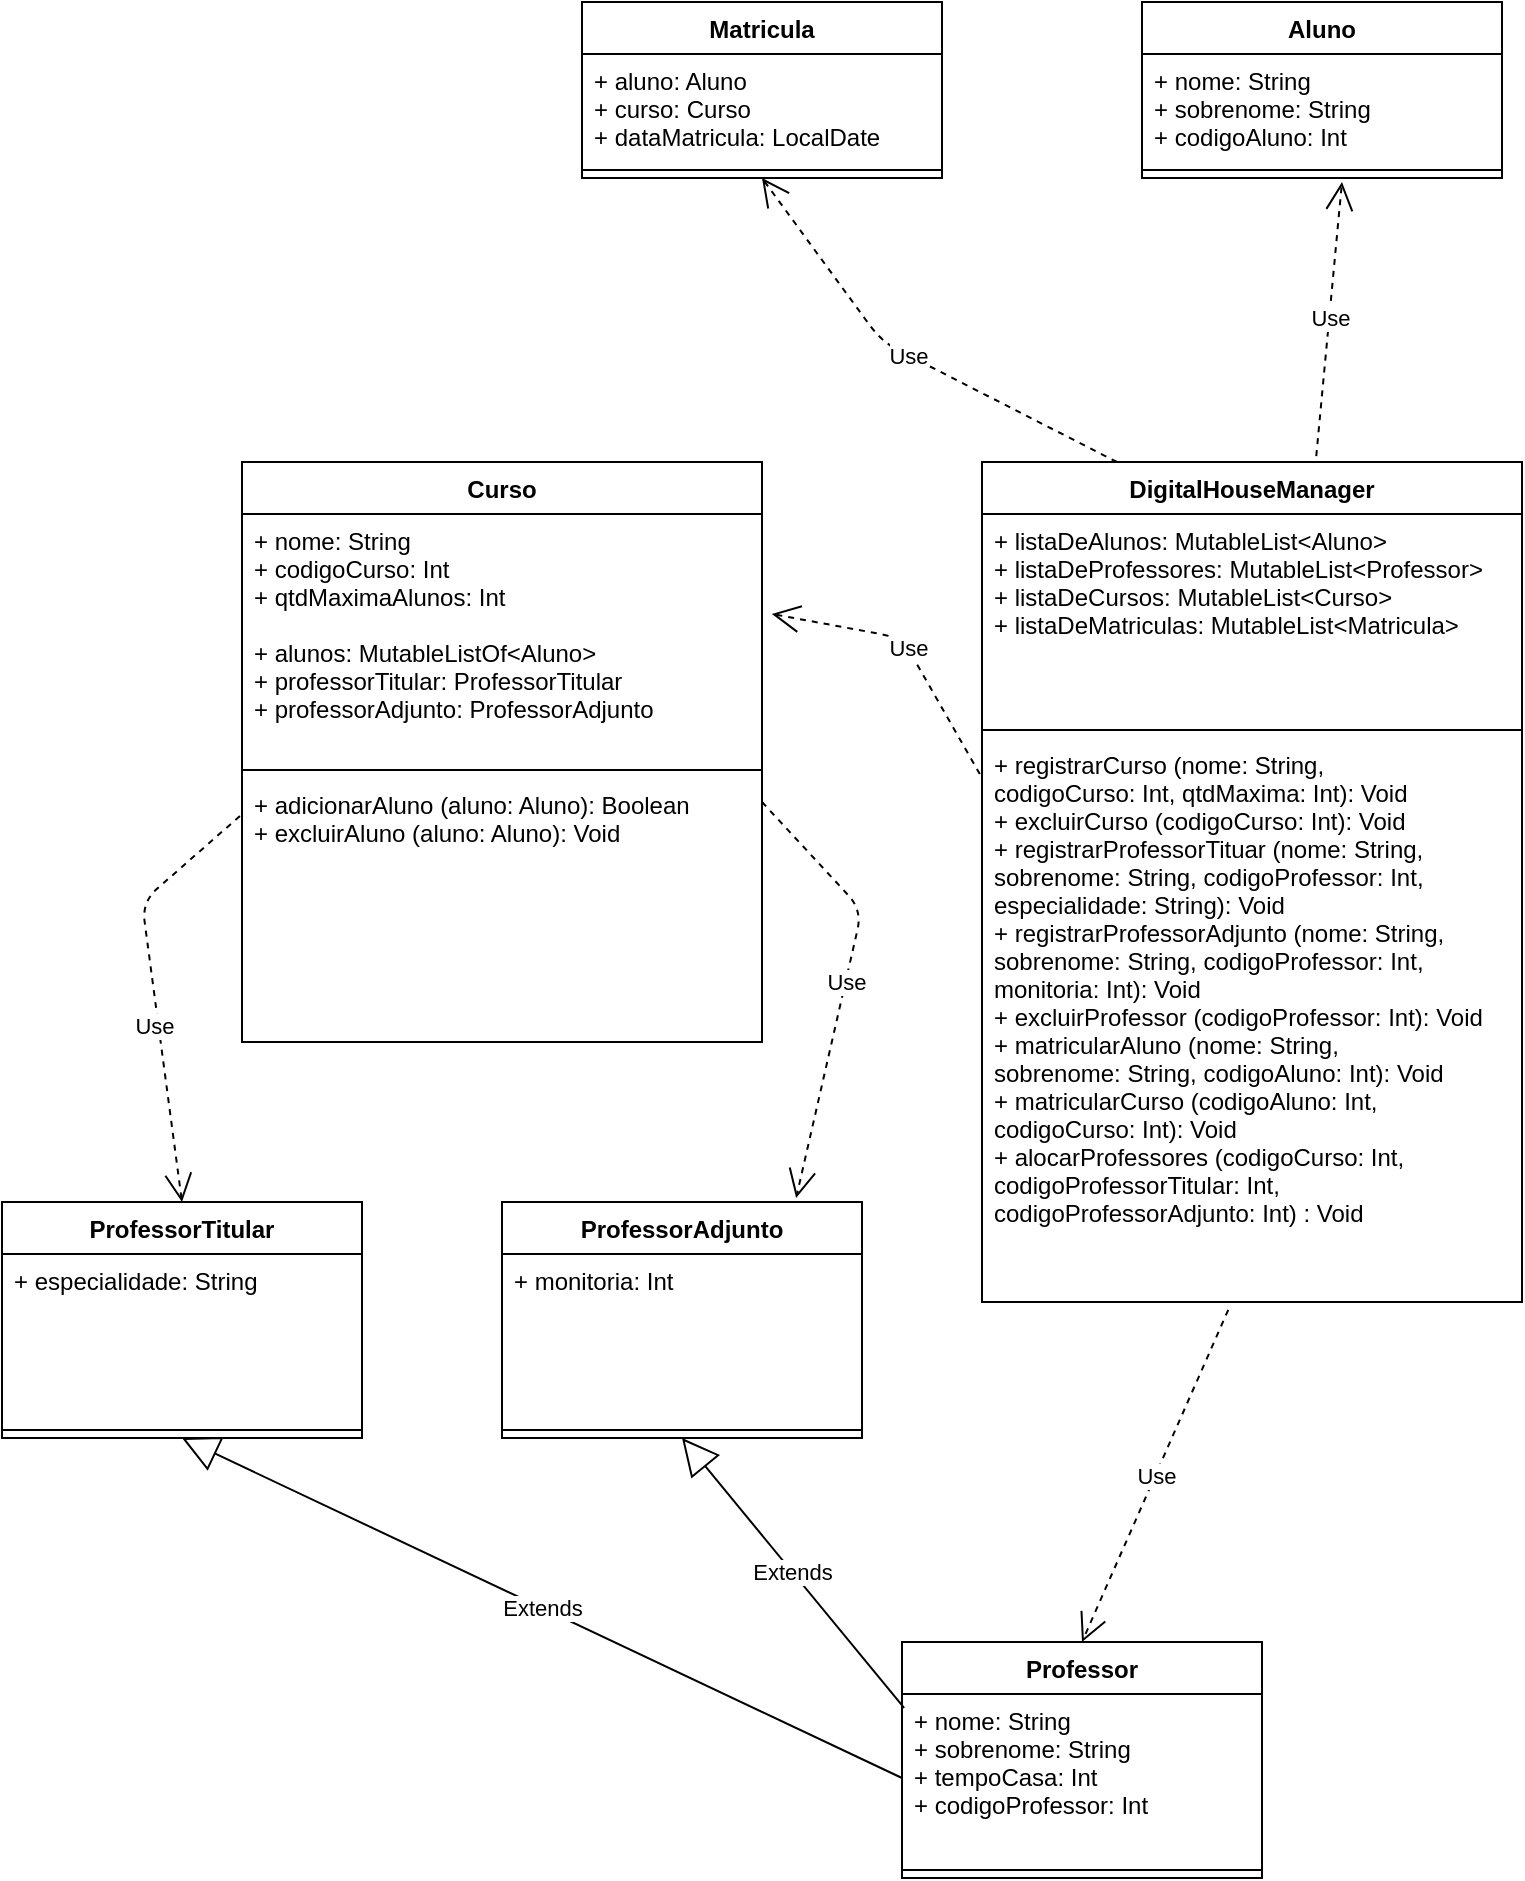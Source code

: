 <mxfile version="13.7.5" type="device"><diagram id="DKth6YePcc6uCm5fm2U_" name="Page-1"><mxGraphModel dx="1108" dy="450" grid="1" gridSize="10" guides="1" tooltips="1" connect="1" arrows="1" fold="1" page="1" pageScale="1" pageWidth="827" pageHeight="1169" math="0" shadow="0"><root><mxCell id="0"/><mxCell id="1" parent="0"/><mxCell id="MS2eWC40u6hir84jcnFX-5" value="Curso" style="swimlane;fontStyle=1;align=center;verticalAlign=top;childLayout=stackLayout;horizontal=1;startSize=26;horizontalStack=0;resizeParent=1;resizeParentMax=0;resizeLast=0;collapsible=1;marginBottom=0;" parent="1" vertex="1"><mxGeometry x="170" y="250" width="260" height="290" as="geometry"/></mxCell><mxCell id="MS2eWC40u6hir84jcnFX-6" value="+ nome: String&#10;+ codigoCurso: Int&#10;+ qtdMaximaAlunos: Int&#10;&#10;+ alunos: MutableListOf&lt;Aluno&gt;&#10;+ professorTitular: ProfessorTitular&#10;+ professorAdjunto: ProfessorAdjunto&#10;" style="text;strokeColor=none;fillColor=none;align=left;verticalAlign=top;spacingLeft=4;spacingRight=4;overflow=hidden;rotatable=0;points=[[0,0.5],[1,0.5]];portConstraint=eastwest;" parent="MS2eWC40u6hir84jcnFX-5" vertex="1"><mxGeometry y="26" width="260" height="124" as="geometry"/></mxCell><mxCell id="MS2eWC40u6hir84jcnFX-7" value="" style="line;strokeWidth=1;fillColor=none;align=left;verticalAlign=middle;spacingTop=-1;spacingLeft=3;spacingRight=3;rotatable=0;labelPosition=right;points=[];portConstraint=eastwest;" parent="MS2eWC40u6hir84jcnFX-5" vertex="1"><mxGeometry y="150" width="260" height="8" as="geometry"/></mxCell><mxCell id="MS2eWC40u6hir84jcnFX-8" value="+ adicionarAluno (aluno: Aluno): Boolean&#10;+ excluirAluno (aluno: Aluno): Void" style="text;strokeColor=none;fillColor=none;align=left;verticalAlign=top;spacingLeft=4;spacingRight=4;overflow=hidden;rotatable=0;points=[[0,0.5],[1,0.5]];portConstraint=eastwest;" parent="MS2eWC40u6hir84jcnFX-5" vertex="1"><mxGeometry y="158" width="260" height="132" as="geometry"/></mxCell><mxCell id="MS2eWC40u6hir84jcnFX-1" value="Aluno" style="swimlane;fontStyle=1;align=center;verticalAlign=top;childLayout=stackLayout;horizontal=1;startSize=26;horizontalStack=0;resizeParent=1;resizeParentMax=0;resizeLast=0;collapsible=1;marginBottom=0;" parent="1" vertex="1"><mxGeometry x="620" y="20" width="180" height="88" as="geometry"/></mxCell><mxCell id="MS2eWC40u6hir84jcnFX-2" value="+ nome: String&#10;+ sobrenome: String&#10;+ codigoAluno: Int" style="text;strokeColor=none;fillColor=none;align=left;verticalAlign=top;spacingLeft=4;spacingRight=4;overflow=hidden;rotatable=0;points=[[0,0.5],[1,0.5]];portConstraint=eastwest;" parent="MS2eWC40u6hir84jcnFX-1" vertex="1"><mxGeometry y="26" width="180" height="54" as="geometry"/></mxCell><mxCell id="MS2eWC40u6hir84jcnFX-3" value="" style="line;strokeWidth=1;fillColor=none;align=left;verticalAlign=middle;spacingTop=-1;spacingLeft=3;spacingRight=3;rotatable=0;labelPosition=right;points=[];portConstraint=eastwest;" parent="MS2eWC40u6hir84jcnFX-1" vertex="1"><mxGeometry y="80" width="180" height="8" as="geometry"/></mxCell><mxCell id="MS2eWC40u6hir84jcnFX-21" value="Matricula" style="swimlane;fontStyle=1;align=center;verticalAlign=top;childLayout=stackLayout;horizontal=1;startSize=26;horizontalStack=0;resizeParent=1;resizeParentMax=0;resizeLast=0;collapsible=1;marginBottom=0;" parent="1" vertex="1"><mxGeometry x="340" y="20" width="180" height="88" as="geometry"/></mxCell><mxCell id="MS2eWC40u6hir84jcnFX-22" value="+ aluno: Aluno&#10;+ curso: Curso&#10;+ dataMatricula: LocalDate" style="text;strokeColor=none;fillColor=none;align=left;verticalAlign=top;spacingLeft=4;spacingRight=4;overflow=hidden;rotatable=0;points=[[0,0.5],[1,0.5]];portConstraint=eastwest;" parent="MS2eWC40u6hir84jcnFX-21" vertex="1"><mxGeometry y="26" width="180" height="54" as="geometry"/></mxCell><mxCell id="MS2eWC40u6hir84jcnFX-23" value="" style="line;strokeWidth=1;fillColor=none;align=left;verticalAlign=middle;spacingTop=-1;spacingLeft=3;spacingRight=3;rotatable=0;labelPosition=right;points=[];portConstraint=eastwest;" parent="MS2eWC40u6hir84jcnFX-21" vertex="1"><mxGeometry y="80" width="180" height="8" as="geometry"/></mxCell><mxCell id="MS2eWC40u6hir84jcnFX-13" value="ProfessorTitular" style="swimlane;fontStyle=1;align=center;verticalAlign=top;childLayout=stackLayout;horizontal=1;startSize=26;horizontalStack=0;resizeParent=1;resizeParentMax=0;resizeLast=0;collapsible=1;marginBottom=0;" parent="1" vertex="1"><mxGeometry x="50" y="620" width="180" height="118" as="geometry"/></mxCell><mxCell id="MS2eWC40u6hir84jcnFX-14" value="+ especialidade: String" style="text;strokeColor=none;fillColor=none;align=left;verticalAlign=top;spacingLeft=4;spacingRight=4;overflow=hidden;rotatable=0;points=[[0,0.5],[1,0.5]];portConstraint=eastwest;" parent="MS2eWC40u6hir84jcnFX-13" vertex="1"><mxGeometry y="26" width="180" height="84" as="geometry"/></mxCell><mxCell id="MS2eWC40u6hir84jcnFX-15" value="" style="line;strokeWidth=1;fillColor=none;align=left;verticalAlign=middle;spacingTop=-1;spacingLeft=3;spacingRight=3;rotatable=0;labelPosition=right;points=[];portConstraint=eastwest;" parent="MS2eWC40u6hir84jcnFX-13" vertex="1"><mxGeometry y="110" width="180" height="8" as="geometry"/></mxCell><mxCell id="MS2eWC40u6hir84jcnFX-17" value="ProfessorAdjunto" style="swimlane;fontStyle=1;align=center;verticalAlign=top;childLayout=stackLayout;horizontal=1;startSize=26;horizontalStack=0;resizeParent=1;resizeParentMax=0;resizeLast=0;collapsible=1;marginBottom=0;" parent="1" vertex="1"><mxGeometry x="300" y="620" width="180" height="118" as="geometry"/></mxCell><mxCell id="MS2eWC40u6hir84jcnFX-18" value="+ monitoria: Int" style="text;strokeColor=none;fillColor=none;align=left;verticalAlign=top;spacingLeft=4;spacingRight=4;overflow=hidden;rotatable=0;points=[[0,0.5],[1,0.5]];portConstraint=eastwest;" parent="MS2eWC40u6hir84jcnFX-17" vertex="1"><mxGeometry y="26" width="180" height="84" as="geometry"/></mxCell><mxCell id="MS2eWC40u6hir84jcnFX-19" value="" style="line;strokeWidth=1;fillColor=none;align=left;verticalAlign=middle;spacingTop=-1;spacingLeft=3;spacingRight=3;rotatable=0;labelPosition=right;points=[];portConstraint=eastwest;" parent="MS2eWC40u6hir84jcnFX-17" vertex="1"><mxGeometry y="110" width="180" height="8" as="geometry"/></mxCell><mxCell id="MS2eWC40u6hir84jcnFX-26" value="DigitalHouseManager" style="swimlane;fontStyle=1;align=center;verticalAlign=top;childLayout=stackLayout;horizontal=1;startSize=26;horizontalStack=0;resizeParent=1;resizeParentMax=0;resizeLast=0;collapsible=1;marginBottom=0;" parent="1" vertex="1"><mxGeometry x="540" y="250" width="270" height="420" as="geometry"/></mxCell><mxCell id="MS2eWC40u6hir84jcnFX-27" value="+ listaDeAlunos: MutableList&lt;Aluno&gt;&#10;+ listaDeProfessores: MutableList&lt;Professor&gt;&#10;+ listaDeCursos: MutableList&lt;Curso&gt;&#10;+ listaDeMatriculas: MutableList&lt;Matricula&gt;" style="text;strokeColor=none;fillColor=none;align=left;verticalAlign=top;spacingLeft=4;spacingRight=4;overflow=hidden;rotatable=0;points=[[0,0.5],[1,0.5]];portConstraint=eastwest;" parent="MS2eWC40u6hir84jcnFX-26" vertex="1"><mxGeometry y="26" width="270" height="104" as="geometry"/></mxCell><mxCell id="MS2eWC40u6hir84jcnFX-28" value="" style="line;strokeWidth=1;fillColor=none;align=left;verticalAlign=middle;spacingTop=-1;spacingLeft=3;spacingRight=3;rotatable=0;labelPosition=right;points=[];portConstraint=eastwest;" parent="MS2eWC40u6hir84jcnFX-26" vertex="1"><mxGeometry y="130" width="270" height="8" as="geometry"/></mxCell><mxCell id="MS2eWC40u6hir84jcnFX-29" value="+ registrarCurso (nome: String, &#10;codigoCurso: Int, qtdMaxima: Int): Void&#10;+ excluirCurso (codigoCurso: Int): Void&#10;+ registrarProfessorTituar (nome: String, &#10;sobrenome: String, codigoProfessor: Int, &#10;especialidade: String): Void&#10;+ registrarProfessorAdjunto (nome: String, &#10;sobrenome: String, codigoProfessor: Int, &#10;monitoria: Int): Void&#10;+ excluirProfessor (codigoProfessor: Int): Void&#10;+ matricularAluno (nome: String, &#10;sobrenome: String, codigoAluno: Int): Void&#10;+ matricularCurso (codigoAluno: Int, &#10;codigoCurso: Int): Void&#10;+ alocarProfessores (codigoCurso: Int,&#10;codigoProfessorTitular: Int, &#10;codigoProfessorAdjunto: Int) : Void&#10;&#10;" style="text;strokeColor=none;fillColor=none;align=left;verticalAlign=top;spacingLeft=4;spacingRight=4;overflow=hidden;rotatable=0;points=[[0,0.5],[1,0.5]];portConstraint=eastwest;" parent="MS2eWC40u6hir84jcnFX-26" vertex="1"><mxGeometry y="138" width="270" height="282" as="geometry"/></mxCell><mxCell id="MS2eWC40u6hir84jcnFX-9" value="Professor" style="swimlane;fontStyle=1;align=center;verticalAlign=top;childLayout=stackLayout;horizontal=1;startSize=26;horizontalStack=0;resizeParent=1;resizeParentMax=0;resizeLast=0;collapsible=1;marginBottom=0;" parent="1" vertex="1"><mxGeometry x="500" y="840" width="180" height="118" as="geometry"/></mxCell><mxCell id="MS2eWC40u6hir84jcnFX-10" value="+ nome: String&#10;+ sobrenome: String&#10;+ tempoCasa: Int&#10;+ codigoProfessor: Int" style="text;strokeColor=none;fillColor=none;align=left;verticalAlign=top;spacingLeft=4;spacingRight=4;overflow=hidden;rotatable=0;points=[[0,0.5],[1,0.5]];portConstraint=eastwest;" parent="MS2eWC40u6hir84jcnFX-9" vertex="1"><mxGeometry y="26" width="180" height="84" as="geometry"/></mxCell><mxCell id="MS2eWC40u6hir84jcnFX-11" value="" style="line;strokeWidth=1;fillColor=none;align=left;verticalAlign=middle;spacingTop=-1;spacingLeft=3;spacingRight=3;rotatable=0;labelPosition=right;points=[];portConstraint=eastwest;" parent="MS2eWC40u6hir84jcnFX-9" vertex="1"><mxGeometry y="110" width="180" height="8" as="geometry"/></mxCell><mxCell id="lnihaPaRevWyQpVwv6LL-1" value="Extends" style="endArrow=block;endSize=16;endFill=0;html=1;entryX=0.5;entryY=1;entryDx=0;entryDy=0;exitX=0;exitY=0.5;exitDx=0;exitDy=0;" edge="1" parent="1" source="MS2eWC40u6hir84jcnFX-10" target="MS2eWC40u6hir84jcnFX-13"><mxGeometry width="160" relative="1" as="geometry"><mxPoint x="450" y="680" as="sourcePoint"/><mxPoint x="610" y="680" as="targetPoint"/></mxGeometry></mxCell><mxCell id="lnihaPaRevWyQpVwv6LL-2" value="Extends" style="endArrow=block;endSize=16;endFill=0;html=1;entryX=0.5;entryY=1;entryDx=0;entryDy=0;exitX=0.006;exitY=0.083;exitDx=0;exitDy=0;exitPerimeter=0;" edge="1" parent="1" source="MS2eWC40u6hir84jcnFX-10" target="MS2eWC40u6hir84jcnFX-17"><mxGeometry width="160" relative="1" as="geometry"><mxPoint x="450" y="760" as="sourcePoint"/><mxPoint x="610" y="760" as="targetPoint"/></mxGeometry></mxCell><mxCell id="lnihaPaRevWyQpVwv6LL-3" value="Use" style="endArrow=open;endSize=12;dashed=1;html=1;exitX=-0.004;exitY=0.144;exitDx=0;exitDy=0;exitPerimeter=0;entryX=0.5;entryY=0;entryDx=0;entryDy=0;" edge="1" parent="1" source="MS2eWC40u6hir84jcnFX-8" target="MS2eWC40u6hir84jcnFX-13"><mxGeometry x="0.174" y="-2" width="160" relative="1" as="geometry"><mxPoint x="450" y="560" as="sourcePoint"/><mxPoint x="610" y="560" as="targetPoint"/><Array as="points"><mxPoint x="120" y="470"/></Array><mxPoint as="offset"/></mxGeometry></mxCell><mxCell id="lnihaPaRevWyQpVwv6LL-4" value="Use" style="endArrow=open;endSize=12;dashed=1;html=1;exitX=1;exitY=0.091;exitDx=0;exitDy=0;exitPerimeter=0;entryX=0.817;entryY=-0.017;entryDx=0;entryDy=0;entryPerimeter=0;" edge="1" parent="1" source="MS2eWC40u6hir84jcnFX-8" target="MS2eWC40u6hir84jcnFX-17"><mxGeometry width="160" relative="1" as="geometry"><mxPoint x="450" y="560" as="sourcePoint"/><mxPoint x="610" y="560" as="targetPoint"/><Array as="points"><mxPoint x="480" y="474"/></Array></mxGeometry></mxCell><mxCell id="lnihaPaRevWyQpVwv6LL-5" value="Use" style="endArrow=open;endSize=12;dashed=1;html=1;exitX=0.25;exitY=0;exitDx=0;exitDy=0;entryX=0.5;entryY=1;entryDx=0;entryDy=0;" edge="1" parent="1" source="MS2eWC40u6hir84jcnFX-26" target="MS2eWC40u6hir84jcnFX-21"><mxGeometry width="160" relative="1" as="geometry"><mxPoint x="450" y="160" as="sourcePoint"/><mxPoint x="610" y="160" as="targetPoint"/><Array as="points"><mxPoint x="490" y="190"/></Array></mxGeometry></mxCell><mxCell id="lnihaPaRevWyQpVwv6LL-6" value="Use" style="endArrow=open;endSize=12;dashed=1;html=1;exitX=0.619;exitY=-0.007;exitDx=0;exitDy=0;exitPerimeter=0;" edge="1" parent="1" source="MS2eWC40u6hir84jcnFX-26"><mxGeometry width="160" relative="1" as="geometry"><mxPoint x="450" y="260" as="sourcePoint"/><mxPoint x="720" y="110" as="targetPoint"/></mxGeometry></mxCell><mxCell id="lnihaPaRevWyQpVwv6LL-7" value="Use" style="endArrow=open;endSize=12;dashed=1;html=1;entryX=1.019;entryY=0.403;entryDx=0;entryDy=0;entryPerimeter=0;exitX=-0.004;exitY=0.064;exitDx=0;exitDy=0;exitPerimeter=0;" edge="1" parent="1" source="MS2eWC40u6hir84jcnFX-29" target="MS2eWC40u6hir84jcnFX-6"><mxGeometry width="160" relative="1" as="geometry"><mxPoint x="450" y="360" as="sourcePoint"/><mxPoint x="610" y="360" as="targetPoint"/><Array as="points"><mxPoint x="500" y="338"/></Array></mxGeometry></mxCell><mxCell id="lnihaPaRevWyQpVwv6LL-8" value="Use" style="endArrow=open;endSize=12;dashed=1;html=1;exitX=0.456;exitY=1.014;exitDx=0;exitDy=0;exitPerimeter=0;entryX=0.5;entryY=0;entryDx=0;entryDy=0;" edge="1" parent="1" source="MS2eWC40u6hir84jcnFX-29" target="MS2eWC40u6hir84jcnFX-9"><mxGeometry width="160" relative="1" as="geometry"><mxPoint x="680" y="750" as="sourcePoint"/><mxPoint x="610" y="760" as="targetPoint"/></mxGeometry></mxCell></root></mxGraphModel></diagram></mxfile>